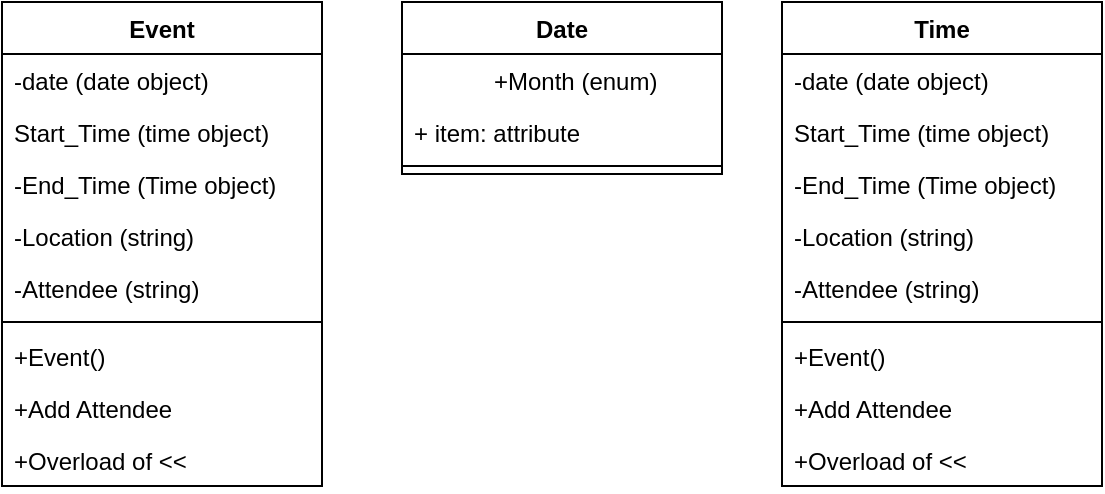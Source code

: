 <mxfile version="26.1.1">
  <diagram name="Page-1" id="B-2nm9YA7O9xYLxbsxR9">
    <mxGraphModel dx="755" dy="345" grid="1" gridSize="10" guides="1" tooltips="1" connect="1" arrows="1" fold="1" page="1" pageScale="1" pageWidth="827" pageHeight="1169" math="0" shadow="0">
      <root>
        <mxCell id="0" />
        <mxCell id="1" parent="0" />
        <mxCell id="Pe6xY_NODr-zQ4UXaCZS-22" value="Event" style="swimlane;fontStyle=1;align=center;verticalAlign=top;childLayout=stackLayout;horizontal=1;startSize=26;horizontalStack=0;resizeParent=1;resizeParentMax=0;resizeLast=0;collapsible=1;marginBottom=0;whiteSpace=wrap;html=1;" vertex="1" parent="1">
          <mxGeometry x="90" y="160" width="160" height="242" as="geometry" />
        </mxCell>
        <mxCell id="Pe6xY_NODr-zQ4UXaCZS-27" value="-date (date object)" style="text;strokeColor=none;fillColor=none;align=left;verticalAlign=top;spacingLeft=4;spacingRight=4;overflow=hidden;rotatable=0;points=[[0,0.5],[1,0.5]];portConstraint=eastwest;whiteSpace=wrap;html=1;" vertex="1" parent="Pe6xY_NODr-zQ4UXaCZS-22">
          <mxGeometry y="26" width="160" height="26" as="geometry" />
        </mxCell>
        <mxCell id="Pe6xY_NODr-zQ4UXaCZS-23" value="Start_Time (time object)" style="text;strokeColor=none;fillColor=none;align=left;verticalAlign=top;spacingLeft=4;spacingRight=4;overflow=hidden;rotatable=0;points=[[0,0.5],[1,0.5]];portConstraint=eastwest;whiteSpace=wrap;html=1;" vertex="1" parent="Pe6xY_NODr-zQ4UXaCZS-22">
          <mxGeometry y="52" width="160" height="26" as="geometry" />
        </mxCell>
        <mxCell id="Pe6xY_NODr-zQ4UXaCZS-28" value="-End_Time (Time object)" style="text;strokeColor=none;fillColor=none;align=left;verticalAlign=top;spacingLeft=4;spacingRight=4;overflow=hidden;rotatable=0;points=[[0,0.5],[1,0.5]];portConstraint=eastwest;whiteSpace=wrap;html=1;" vertex="1" parent="Pe6xY_NODr-zQ4UXaCZS-22">
          <mxGeometry y="78" width="160" height="26" as="geometry" />
        </mxCell>
        <mxCell id="Pe6xY_NODr-zQ4UXaCZS-30" value="-Location (string)" style="text;strokeColor=none;fillColor=none;align=left;verticalAlign=top;spacingLeft=4;spacingRight=4;overflow=hidden;rotatable=0;points=[[0,0.5],[1,0.5]];portConstraint=eastwest;whiteSpace=wrap;html=1;" vertex="1" parent="Pe6xY_NODr-zQ4UXaCZS-22">
          <mxGeometry y="104" width="160" height="26" as="geometry" />
        </mxCell>
        <mxCell id="Pe6xY_NODr-zQ4UXaCZS-31" value="-Attendee (string)" style="text;strokeColor=none;fillColor=none;align=left;verticalAlign=top;spacingLeft=4;spacingRight=4;overflow=hidden;rotatable=0;points=[[0,0.5],[1,0.5]];portConstraint=eastwest;whiteSpace=wrap;html=1;" vertex="1" parent="Pe6xY_NODr-zQ4UXaCZS-22">
          <mxGeometry y="130" width="160" height="26" as="geometry" />
        </mxCell>
        <mxCell id="Pe6xY_NODr-zQ4UXaCZS-24" value="" style="line;strokeWidth=1;fillColor=none;align=left;verticalAlign=middle;spacingTop=-1;spacingLeft=3;spacingRight=3;rotatable=0;labelPosition=right;points=[];portConstraint=eastwest;strokeColor=inherit;" vertex="1" parent="Pe6xY_NODr-zQ4UXaCZS-22">
          <mxGeometry y="156" width="160" height="8" as="geometry" />
        </mxCell>
        <mxCell id="Pe6xY_NODr-zQ4UXaCZS-26" value="+Event()" style="text;strokeColor=none;fillColor=none;align=left;verticalAlign=top;spacingLeft=4;spacingRight=4;overflow=hidden;rotatable=0;points=[[0,0.5],[1,0.5]];portConstraint=eastwest;whiteSpace=wrap;html=1;" vertex="1" parent="Pe6xY_NODr-zQ4UXaCZS-22">
          <mxGeometry y="164" width="160" height="26" as="geometry" />
        </mxCell>
        <mxCell id="Pe6xY_NODr-zQ4UXaCZS-25" value="+Add Attendee" style="text;strokeColor=none;fillColor=none;align=left;verticalAlign=top;spacingLeft=4;spacingRight=4;overflow=hidden;rotatable=0;points=[[0,0.5],[1,0.5]];portConstraint=eastwest;whiteSpace=wrap;html=1;" vertex="1" parent="Pe6xY_NODr-zQ4UXaCZS-22">
          <mxGeometry y="190" width="160" height="26" as="geometry" />
        </mxCell>
        <mxCell id="Pe6xY_NODr-zQ4UXaCZS-32" value="+Overload of &amp;lt;&amp;lt;&amp;nbsp;" style="text;strokeColor=none;fillColor=none;align=left;verticalAlign=top;spacingLeft=4;spacingRight=4;overflow=hidden;rotatable=0;points=[[0,0.5],[1,0.5]];portConstraint=eastwest;whiteSpace=wrap;html=1;" vertex="1" parent="Pe6xY_NODr-zQ4UXaCZS-22">
          <mxGeometry y="216" width="160" height="26" as="geometry" />
        </mxCell>
        <mxCell id="Pe6xY_NODr-zQ4UXaCZS-33" value="Date" style="swimlane;fontStyle=1;align=center;verticalAlign=top;childLayout=stackLayout;horizontal=1;startSize=26;horizontalStack=0;resizeParent=1;resizeParentMax=0;resizeLast=0;collapsible=1;marginBottom=0;whiteSpace=wrap;html=1;" vertex="1" parent="1">
          <mxGeometry x="290" y="160" width="160" height="86" as="geometry" />
        </mxCell>
        <mxCell id="Pe6xY_NODr-zQ4UXaCZS-37" value="&lt;blockquote style=&quot;margin: 0 0 0 40px; border: none; padding: 0px;&quot;&gt;+Month (enum)&lt;/blockquote&gt;" style="text;strokeColor=none;fillColor=none;align=left;verticalAlign=top;spacingLeft=4;spacingRight=4;overflow=hidden;rotatable=0;points=[[0,0.5],[1,0.5]];portConstraint=eastwest;whiteSpace=wrap;html=1;" vertex="1" parent="Pe6xY_NODr-zQ4UXaCZS-33">
          <mxGeometry y="26" width="160" height="26" as="geometry" />
        </mxCell>
        <mxCell id="Pe6xY_NODr-zQ4UXaCZS-53" value="+ item: attribute" style="text;strokeColor=none;fillColor=none;align=left;verticalAlign=top;spacingLeft=4;spacingRight=4;overflow=hidden;rotatable=0;points=[[0,0.5],[1,0.5]];portConstraint=eastwest;whiteSpace=wrap;html=1;" vertex="1" parent="Pe6xY_NODr-zQ4UXaCZS-33">
          <mxGeometry y="52" width="160" height="26" as="geometry" />
        </mxCell>
        <mxCell id="Pe6xY_NODr-zQ4UXaCZS-39" value="" style="line;strokeWidth=1;fillColor=none;align=left;verticalAlign=middle;spacingTop=-1;spacingLeft=3;spacingRight=3;rotatable=0;labelPosition=right;points=[];portConstraint=eastwest;strokeColor=inherit;" vertex="1" parent="Pe6xY_NODr-zQ4UXaCZS-33">
          <mxGeometry y="78" width="160" height="8" as="geometry" />
        </mxCell>
        <mxCell id="Pe6xY_NODr-zQ4UXaCZS-43" value="Time" style="swimlane;fontStyle=1;align=center;verticalAlign=top;childLayout=stackLayout;horizontal=1;startSize=26;horizontalStack=0;resizeParent=1;resizeParentMax=0;resizeLast=0;collapsible=1;marginBottom=0;whiteSpace=wrap;html=1;" vertex="1" parent="1">
          <mxGeometry x="480" y="160" width="160" height="242" as="geometry" />
        </mxCell>
        <mxCell id="Pe6xY_NODr-zQ4UXaCZS-44" value="-date (date object)" style="text;strokeColor=none;fillColor=none;align=left;verticalAlign=top;spacingLeft=4;spacingRight=4;overflow=hidden;rotatable=0;points=[[0,0.5],[1,0.5]];portConstraint=eastwest;whiteSpace=wrap;html=1;" vertex="1" parent="Pe6xY_NODr-zQ4UXaCZS-43">
          <mxGeometry y="26" width="160" height="26" as="geometry" />
        </mxCell>
        <mxCell id="Pe6xY_NODr-zQ4UXaCZS-45" value="Start_Time (time object)" style="text;strokeColor=none;fillColor=none;align=left;verticalAlign=top;spacingLeft=4;spacingRight=4;overflow=hidden;rotatable=0;points=[[0,0.5],[1,0.5]];portConstraint=eastwest;whiteSpace=wrap;html=1;" vertex="1" parent="Pe6xY_NODr-zQ4UXaCZS-43">
          <mxGeometry y="52" width="160" height="26" as="geometry" />
        </mxCell>
        <mxCell id="Pe6xY_NODr-zQ4UXaCZS-46" value="-End_Time (Time object)" style="text;strokeColor=none;fillColor=none;align=left;verticalAlign=top;spacingLeft=4;spacingRight=4;overflow=hidden;rotatable=0;points=[[0,0.5],[1,0.5]];portConstraint=eastwest;whiteSpace=wrap;html=1;" vertex="1" parent="Pe6xY_NODr-zQ4UXaCZS-43">
          <mxGeometry y="78" width="160" height="26" as="geometry" />
        </mxCell>
        <mxCell id="Pe6xY_NODr-zQ4UXaCZS-47" value="-Location (string)" style="text;strokeColor=none;fillColor=none;align=left;verticalAlign=top;spacingLeft=4;spacingRight=4;overflow=hidden;rotatable=0;points=[[0,0.5],[1,0.5]];portConstraint=eastwest;whiteSpace=wrap;html=1;" vertex="1" parent="Pe6xY_NODr-zQ4UXaCZS-43">
          <mxGeometry y="104" width="160" height="26" as="geometry" />
        </mxCell>
        <mxCell id="Pe6xY_NODr-zQ4UXaCZS-48" value="-Attendee (string)" style="text;strokeColor=none;fillColor=none;align=left;verticalAlign=top;spacingLeft=4;spacingRight=4;overflow=hidden;rotatable=0;points=[[0,0.5],[1,0.5]];portConstraint=eastwest;whiteSpace=wrap;html=1;" vertex="1" parent="Pe6xY_NODr-zQ4UXaCZS-43">
          <mxGeometry y="130" width="160" height="26" as="geometry" />
        </mxCell>
        <mxCell id="Pe6xY_NODr-zQ4UXaCZS-49" value="" style="line;strokeWidth=1;fillColor=none;align=left;verticalAlign=middle;spacingTop=-1;spacingLeft=3;spacingRight=3;rotatable=0;labelPosition=right;points=[];portConstraint=eastwest;strokeColor=inherit;" vertex="1" parent="Pe6xY_NODr-zQ4UXaCZS-43">
          <mxGeometry y="156" width="160" height="8" as="geometry" />
        </mxCell>
        <mxCell id="Pe6xY_NODr-zQ4UXaCZS-50" value="+Event()" style="text;strokeColor=none;fillColor=none;align=left;verticalAlign=top;spacingLeft=4;spacingRight=4;overflow=hidden;rotatable=0;points=[[0,0.5],[1,0.5]];portConstraint=eastwest;whiteSpace=wrap;html=1;" vertex="1" parent="Pe6xY_NODr-zQ4UXaCZS-43">
          <mxGeometry y="164" width="160" height="26" as="geometry" />
        </mxCell>
        <mxCell id="Pe6xY_NODr-zQ4UXaCZS-51" value="+Add Attendee" style="text;strokeColor=none;fillColor=none;align=left;verticalAlign=top;spacingLeft=4;spacingRight=4;overflow=hidden;rotatable=0;points=[[0,0.5],[1,0.5]];portConstraint=eastwest;whiteSpace=wrap;html=1;" vertex="1" parent="Pe6xY_NODr-zQ4UXaCZS-43">
          <mxGeometry y="190" width="160" height="26" as="geometry" />
        </mxCell>
        <mxCell id="Pe6xY_NODr-zQ4UXaCZS-52" value="+Overload of &amp;lt;&amp;lt;&amp;nbsp;" style="text;strokeColor=none;fillColor=none;align=left;verticalAlign=top;spacingLeft=4;spacingRight=4;overflow=hidden;rotatable=0;points=[[0,0.5],[1,0.5]];portConstraint=eastwest;whiteSpace=wrap;html=1;" vertex="1" parent="Pe6xY_NODr-zQ4UXaCZS-43">
          <mxGeometry y="216" width="160" height="26" as="geometry" />
        </mxCell>
      </root>
    </mxGraphModel>
  </diagram>
</mxfile>
